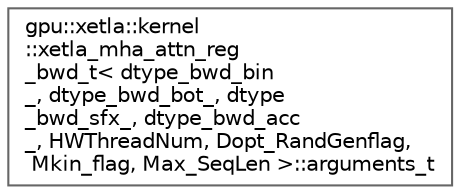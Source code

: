 digraph "Graphical Class Hierarchy"
{
 // LATEX_PDF_SIZE
  bgcolor="transparent";
  edge [fontname=Helvetica,fontsize=10,labelfontname=Helvetica,labelfontsize=10];
  node [fontname=Helvetica,fontsize=10,shape=box,height=0.2,width=0.4];
  rankdir="LR";
  Node0 [id="Node000000",label="gpu::xetla::kernel\l::xetla_mha_attn_reg\l_bwd_t\< dtype_bwd_bin\l_, dtype_bwd_bot_, dtype\l_bwd_sfx_, dtype_bwd_acc\l_, HWThreadNum, Dopt_RandGenflag,\l Mkin_flag, Max_SeqLen \>::arguments_t",height=0.2,width=0.4,color="grey40", fillcolor="white", style="filled",URL="$structgpu_1_1xetla_1_1kernel_1_1xetla__mha__attn__reg__bwd__t_1_1arguments__t.html",tooltip="Arguments for xetla_softmax_bwd_t::run."];
}
